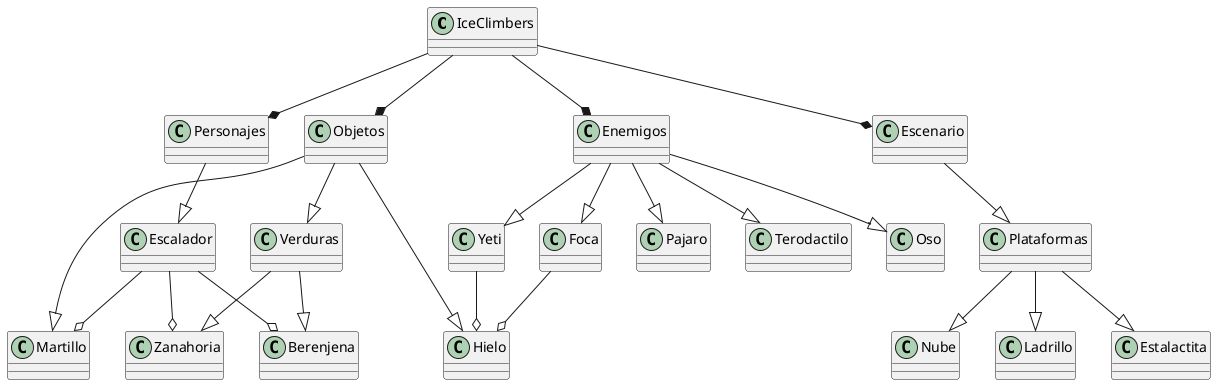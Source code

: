 @startuml Si

class IceClimbers
class Personajes
class Enemigos
class Escalador
class Yeti
class Foca 
class Pajaro
class Terodactilo
class Nube
class Oso
class Berenjena
class Zanahoria
class Verduras
class Plataformas
class Ladrillo
class Estalactita
class Martillo
class Hielo 
class Escenario
class Objetos

IceClimbers --* Personajes
IceClimbers --* Escenario
IceClimbers --* Enemigos
IceClimbers --* Objetos

Personajes --|> Escalador

Escalador --o Martillo
Escalador --o Berenjena
Escalador --o Zanahoria

Escenario --|> Plataformas

Objetos --|> Martillo
Objetos --|> Verduras
Objetos --|> Hielo

Plataformas --|> Nube
Plataformas --|> Estalactita
Plataformas --|> Ladrillo

Verduras --|> Berenjena 
Verduras --|> Zanahoria

Enemigos --|> Yeti
Enemigos --|> Oso
Enemigos --|> Foca
Enemigos --|> Pajaro
Enemigos --|> Terodactilo

Yeti --o Hielo
Foca --o Hielo

@enduml

